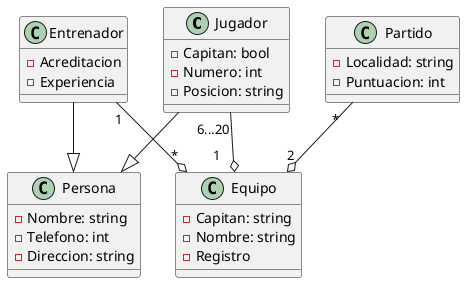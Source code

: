 @startuml DiagramaDeClases

Jugador --|> Persona
Entrenador --|> Persona
Jugador "6...20"--o "1    " Equipo
Entrenador "1" --o "*" Equipo
Partido " *  " --o "2" Equipo 

class Equipo{
    - Capitan: string
    - Nombre: string
    - Registro
}

class Persona{
    - Nombre: string
    - Telefono: int
    - Direccion: string
}


class Jugador{
    - Capitan: bool
    - Numero: int
    - Posicion: string
}

class Entrenador{
    - Acreditacion
    - Experiencia
}

class Partido{
    - Localidad: string
    - Puntuacion: int
}

@enduml